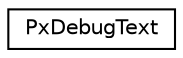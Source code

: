 digraph "Graphical Class Hierarchy"
{
  edge [fontname="Helvetica",fontsize="10",labelfontname="Helvetica",labelfontsize="10"];
  node [fontname="Helvetica",fontsize="10",shape=record];
  rankdir="LR";
  Node0 [label="PxDebugText",height=0.2,width=0.4,color="black", fillcolor="white", style="filled",URL="$structPxDebugText.html",tooltip="Used to store a text for debug rendering. Doesn&#39;t own &#39;string&#39; array. "];
}
